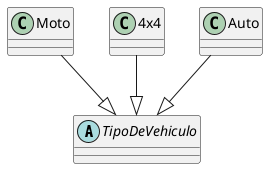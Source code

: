 @startuml
abstract class TipoDeVehiculo
class Moto
class 4x4
class Auto
Moto --|> TipoDeVehiculo
Auto --|> TipoDeVehiculo
4x4 --|> TipoDeVehiculo

@enduml